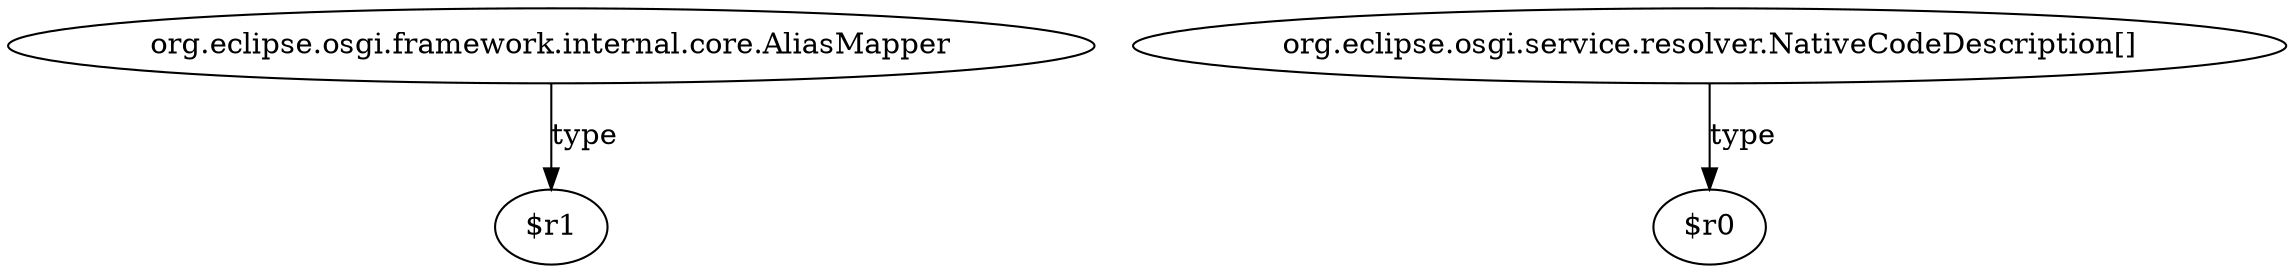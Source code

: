 digraph g {
0[label="org.eclipse.osgi.framework.internal.core.AliasMapper"]
1[label="$r1"]
0->1[label="type"]
2[label="org.eclipse.osgi.service.resolver.NativeCodeDescription[]"]
3[label="$r0"]
2->3[label="type"]
}